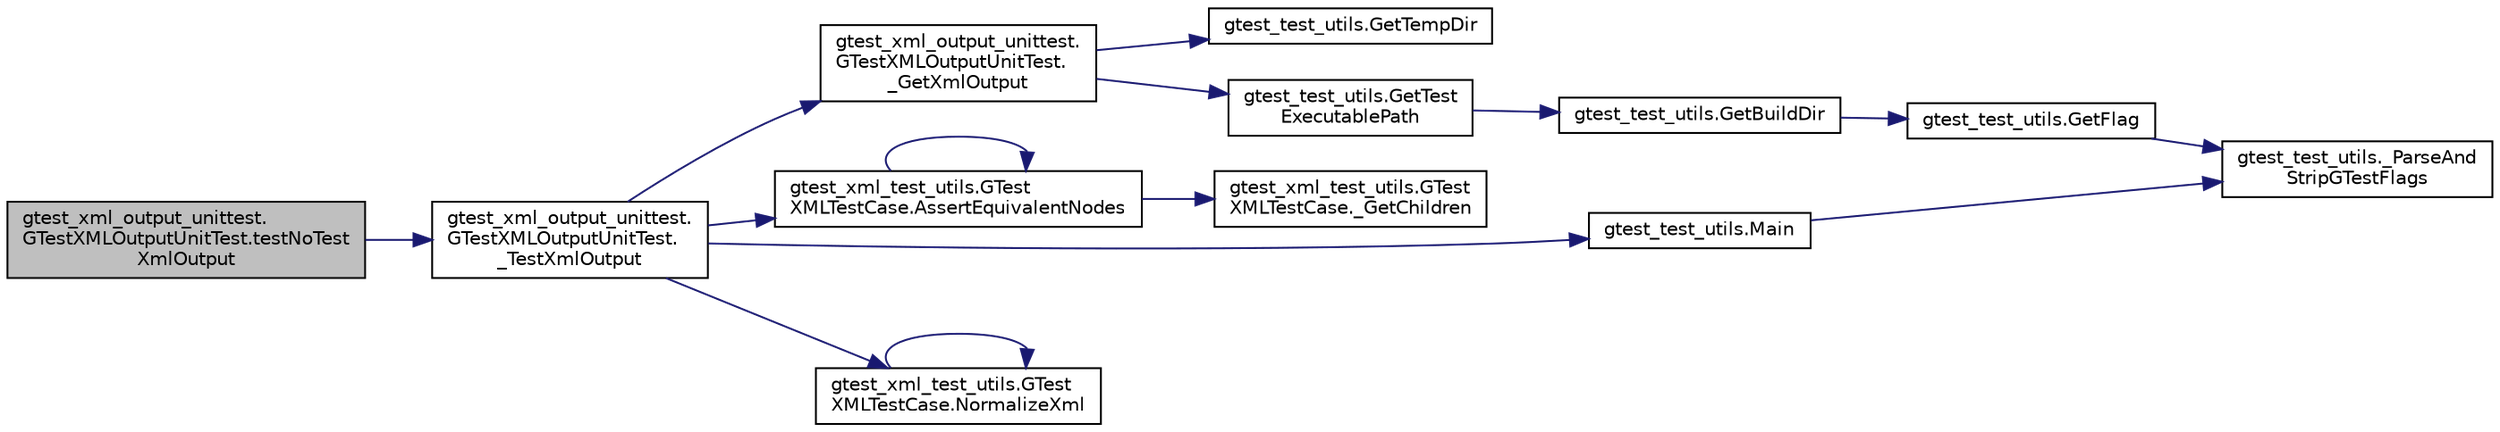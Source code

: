 digraph "gtest_xml_output_unittest.GTestXMLOutputUnitTest.testNoTestXmlOutput"
{
 // LATEX_PDF_SIZE
  bgcolor="transparent";
  edge [fontname="Helvetica",fontsize="10",labelfontname="Helvetica",labelfontsize="10"];
  node [fontname="Helvetica",fontsize="10",shape=record];
  rankdir="LR";
  Node1 [label="gtest_xml_output_unittest.\lGTestXMLOutputUnitTest.testNoTest\lXmlOutput",height=0.2,width=0.4,color="black", fillcolor="grey75", style="filled", fontcolor="black",tooltip=" "];
  Node1 -> Node2 [color="midnightblue",fontsize="10",style="solid",fontname="Helvetica"];
  Node2 [label="gtest_xml_output_unittest.\lGTestXMLOutputUnitTest.\l_TestXmlOutput",height=0.2,width=0.4,color="black",URL="$classgtest__xml__output__unittest_1_1GTestXMLOutputUnitTest.html#a1d8a5fdd7e602fe31b1477f8ebc1e7f3",tooltip=" "];
  Node2 -> Node3 [color="midnightblue",fontsize="10",style="solid",fontname="Helvetica"];
  Node3 [label="gtest_xml_output_unittest.\lGTestXMLOutputUnitTest.\l_GetXmlOutput",height=0.2,width=0.4,color="black",URL="$classgtest__xml__output__unittest_1_1GTestXMLOutputUnitTest.html#ae57479fcca1861b35c9bcd26d08a18f4",tooltip=" "];
  Node3 -> Node4 [color="midnightblue",fontsize="10",style="solid",fontname="Helvetica"];
  Node4 [label="gtest_test_utils.GetTempDir",height=0.2,width=0.4,color="black",URL="$namespacegtest__test__utils.html#a25987e1cd76e93068b2afe6bac909d12",tooltip=" "];
  Node3 -> Node5 [color="midnightblue",fontsize="10",style="solid",fontname="Helvetica"];
  Node5 [label="gtest_test_utils.GetTest\lExecutablePath",height=0.2,width=0.4,color="black",URL="$namespacegtest__test__utils.html#a89ed3717984a80ffbb7a9c92f71b86a2",tooltip=" "];
  Node5 -> Node6 [color="midnightblue",fontsize="10",style="solid",fontname="Helvetica"];
  Node6 [label="gtest_test_utils.GetBuildDir",height=0.2,width=0.4,color="black",URL="$namespacegtest__test__utils.html#a1eacd9a471dfa6133028923ea755d22c",tooltip=" "];
  Node6 -> Node7 [color="midnightblue",fontsize="10",style="solid",fontname="Helvetica"];
  Node7 [label="gtest_test_utils.GetFlag",height=0.2,width=0.4,color="black",URL="$namespacegtest__test__utils.html#a052da74a5e39162480daf3a4d8eff9a6",tooltip=" "];
  Node7 -> Node8 [color="midnightblue",fontsize="10",style="solid",fontname="Helvetica"];
  Node8 [label="gtest_test_utils._ParseAnd\lStripGTestFlags",height=0.2,width=0.4,color="black",URL="$namespacegtest__test__utils.html#a05ad62af6574fd7e4fa2cc7c952c4f0b",tooltip=" "];
  Node2 -> Node9 [color="midnightblue",fontsize="10",style="solid",fontname="Helvetica"];
  Node9 [label="gtest_xml_test_utils.GTest\lXMLTestCase.AssertEquivalentNodes",height=0.2,width=0.4,color="black",URL="$classgtest__xml__test__utils_1_1GTestXMLTestCase.html#a977273e8863f4f41d121bb5a64b08d32",tooltip=" "];
  Node9 -> Node10 [color="midnightblue",fontsize="10",style="solid",fontname="Helvetica"];
  Node10 [label="gtest_xml_test_utils.GTest\lXMLTestCase._GetChildren",height=0.2,width=0.4,color="black",URL="$classgtest__xml__test__utils_1_1GTestXMLTestCase.html#a7f487435d29e1b2300af000d36ff4f5e",tooltip=" "];
  Node9 -> Node9 [color="midnightblue",fontsize="10",style="solid",fontname="Helvetica"];
  Node2 -> Node11 [color="midnightblue",fontsize="10",style="solid",fontname="Helvetica"];
  Node11 [label="gtest_test_utils.Main",height=0.2,width=0.4,color="black",URL="$namespacegtest__test__utils.html#a5361b42d9c6843b5b117ead4d1c58cc5",tooltip=" "];
  Node11 -> Node8 [color="midnightblue",fontsize="10",style="solid",fontname="Helvetica"];
  Node2 -> Node12 [color="midnightblue",fontsize="10",style="solid",fontname="Helvetica"];
  Node12 [label="gtest_xml_test_utils.GTest\lXMLTestCase.NormalizeXml",height=0.2,width=0.4,color="black",URL="$classgtest__xml__test__utils_1_1GTestXMLTestCase.html#ac4823e96c3b5327b25a340a3605447d9",tooltip=" "];
  Node12 -> Node12 [color="midnightblue",fontsize="10",style="solid",fontname="Helvetica"];
}
